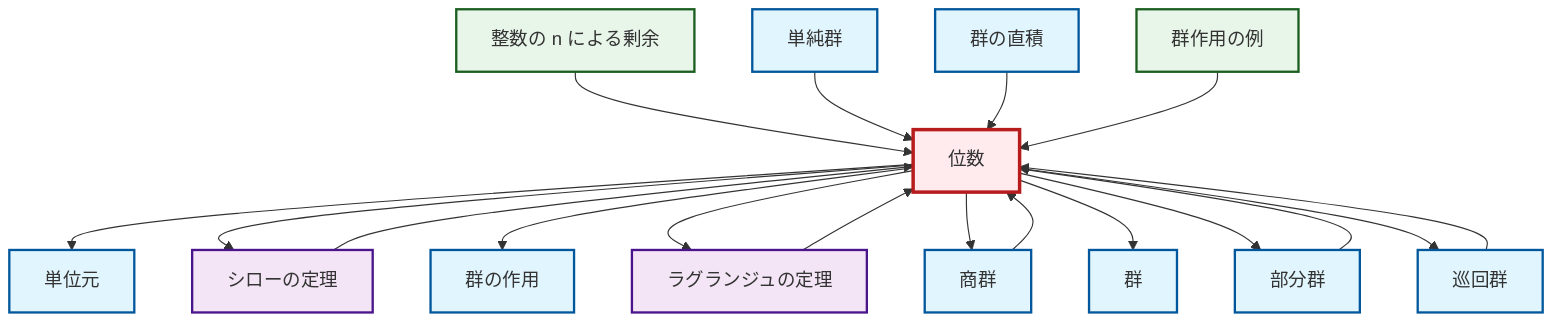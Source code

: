 graph TD
    classDef definition fill:#e1f5fe,stroke:#01579b,stroke-width:2px
    classDef theorem fill:#f3e5f5,stroke:#4a148c,stroke-width:2px
    classDef axiom fill:#fff3e0,stroke:#e65100,stroke-width:2px
    classDef example fill:#e8f5e9,stroke:#1b5e20,stroke-width:2px
    classDef current fill:#ffebee,stroke:#b71c1c,stroke-width:3px
    ex-group-action-examples["群作用の例"]:::example
    def-group-action["群の作用"]:::definition
    thm-lagrange["ラグランジュの定理"]:::theorem
    def-simple-group["単純群"]:::definition
    def-identity-element["単位元"]:::definition
    def-cyclic-group["巡回群"]:::definition
    def-order["位数"]:::definition
    def-direct-product["群の直積"]:::definition
    def-quotient-group["商群"]:::definition
    def-subgroup["部分群"]:::definition
    thm-sylow["シローの定理"]:::theorem
    def-group["群"]:::definition
    ex-quotient-integers-mod-n["整数の n による剰余"]:::example
    ex-quotient-integers-mod-n --> def-order
    def-quotient-group --> def-order
    def-simple-group --> def-order
    def-order --> def-identity-element
    def-direct-product --> def-order
    def-order --> thm-sylow
    def-order --> def-group-action
    def-order --> thm-lagrange
    def-cyclic-group --> def-order
    def-order --> def-quotient-group
    ex-group-action-examples --> def-order
    def-subgroup --> def-order
    def-order --> def-group
    thm-lagrange --> def-order
    thm-sylow --> def-order
    def-order --> def-subgroup
    def-order --> def-cyclic-group
    class def-order current